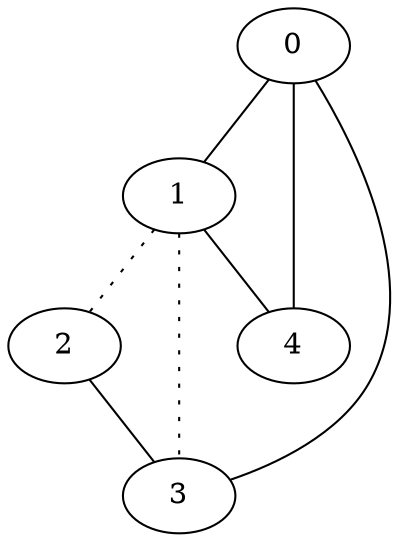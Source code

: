 graph {
a0[label=0];
a1[label=1];
a2[label=2];
a3[label=3];
a4[label=4];
a0 -- a1;
a0 -- a3;
a0 -- a4;
a1 -- a2 [style=dotted];
a1 -- a3 [style=dotted];
a1 -- a4;
a2 -- a3;
}
